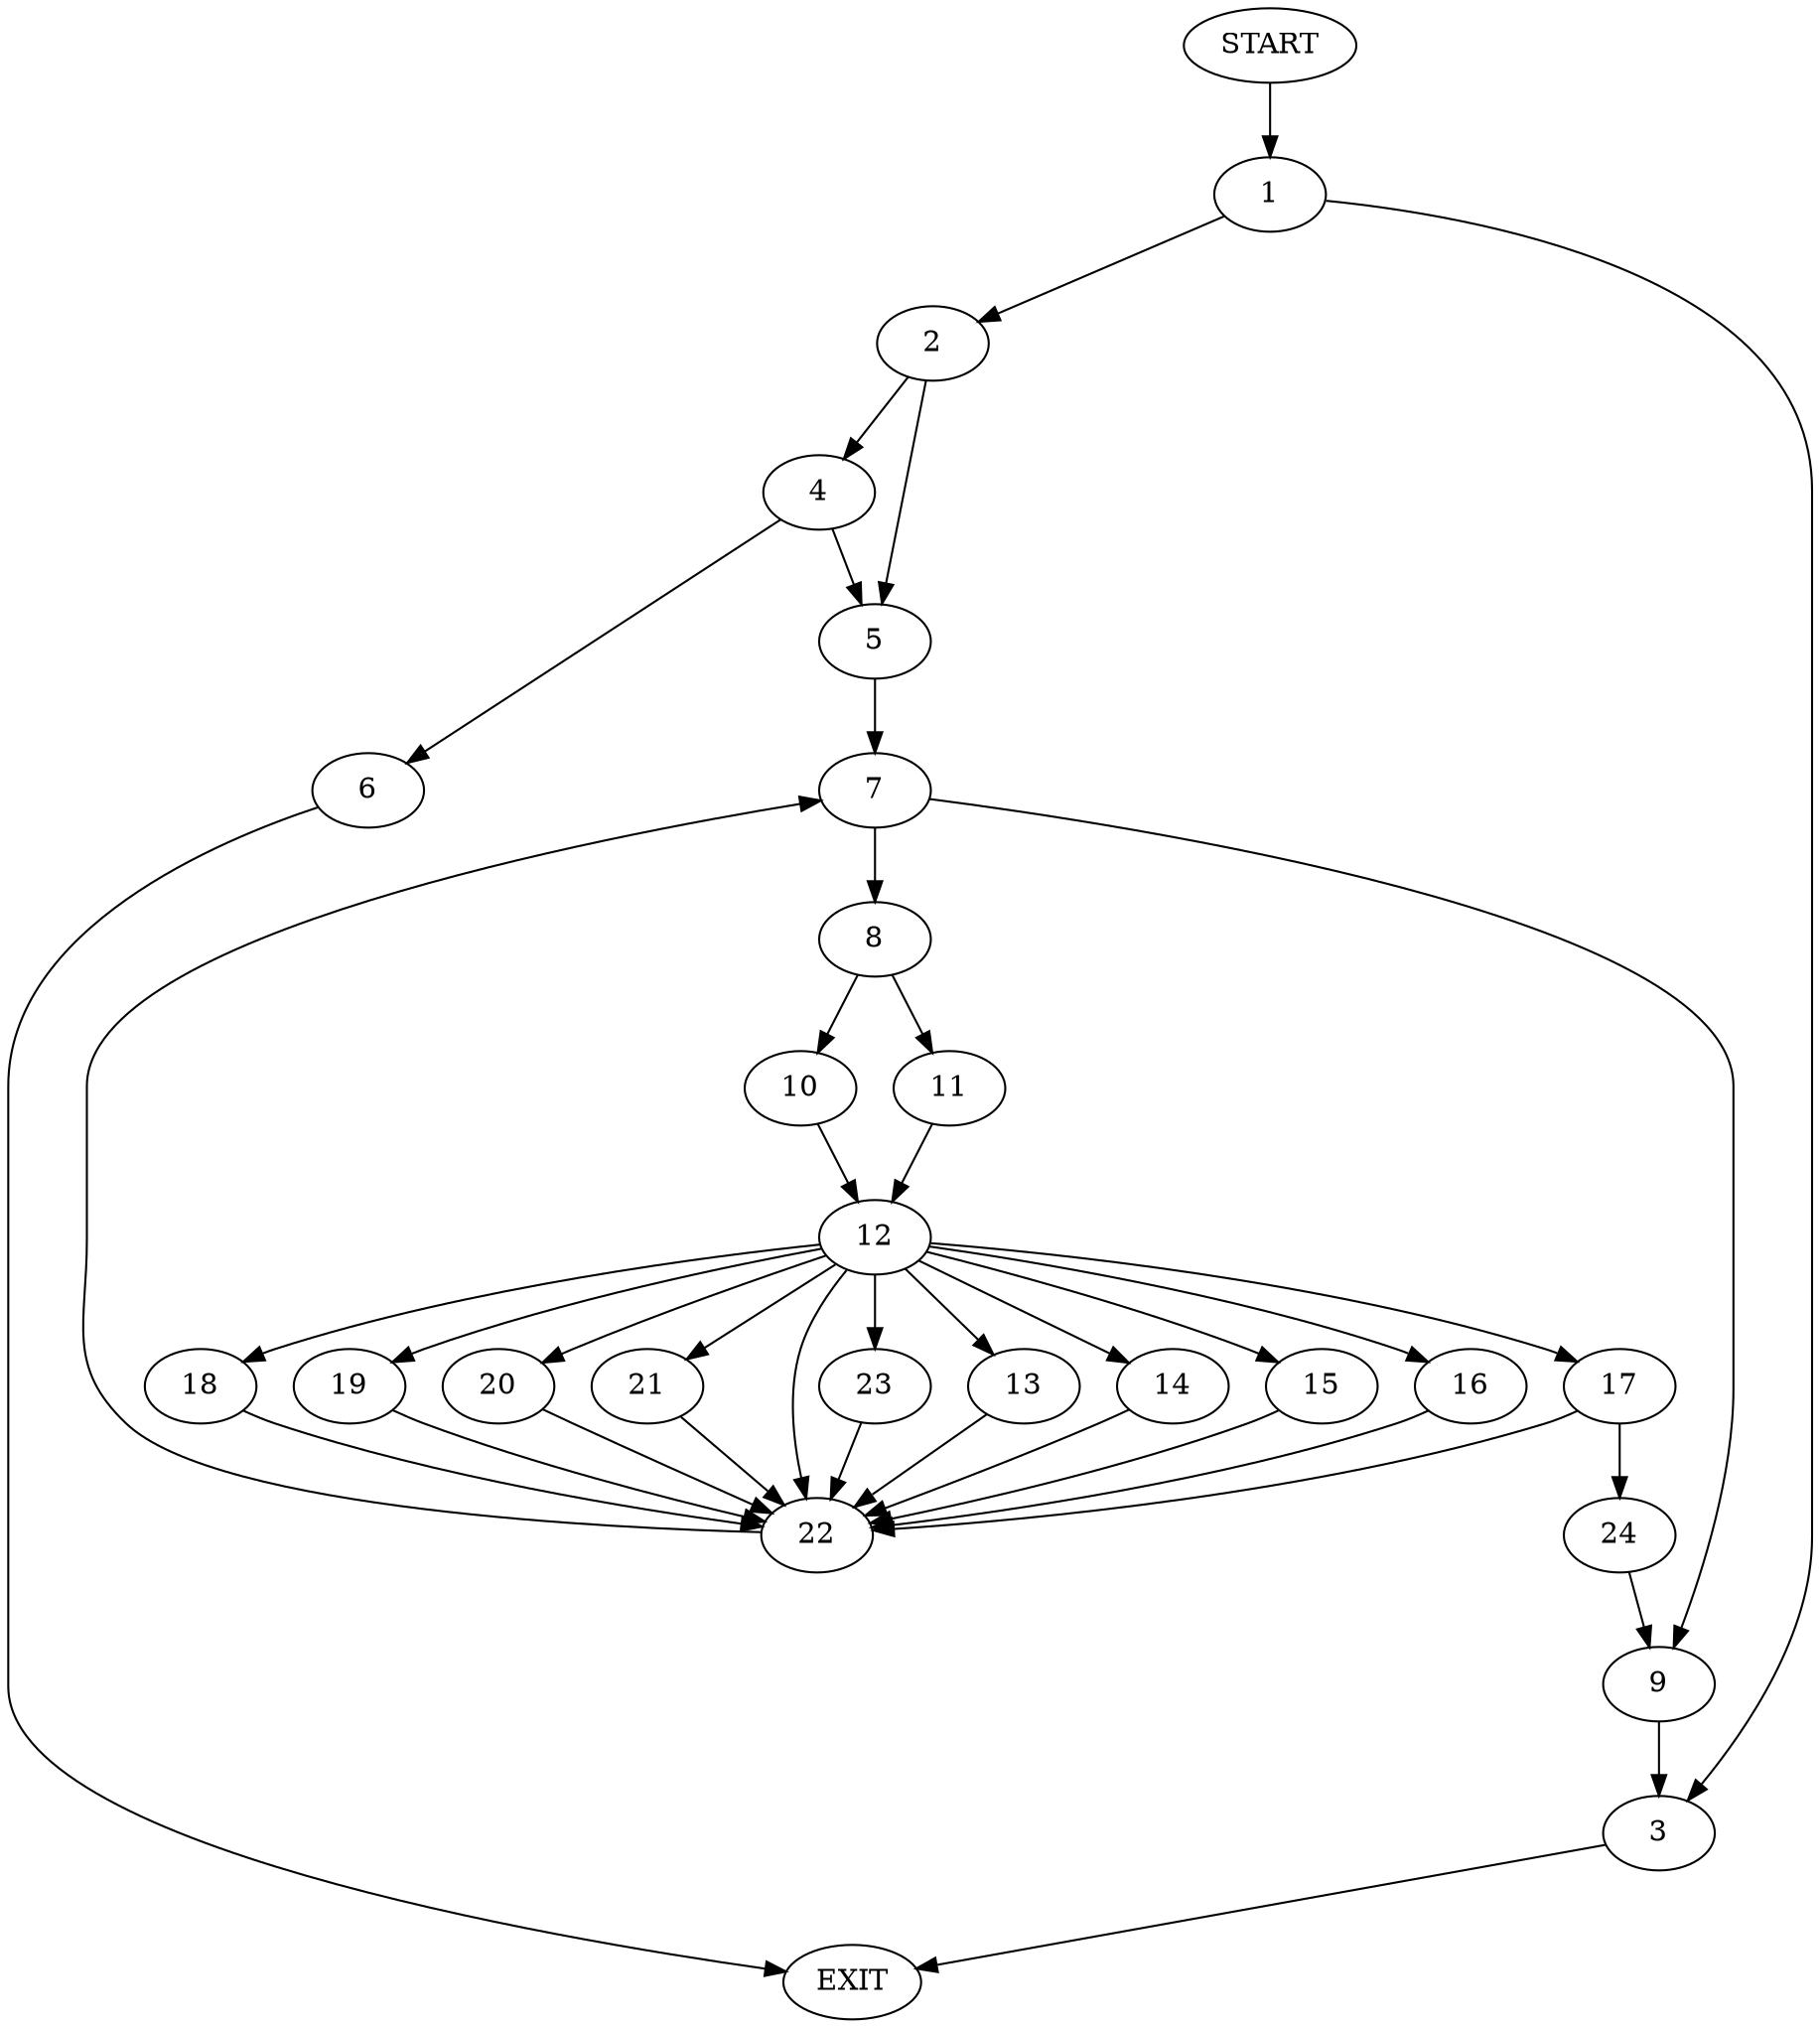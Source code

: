 digraph {
0 [label="START"]
25 [label="EXIT"]
0 -> 1
1 -> 2
1 -> 3
2 -> 4
2 -> 5
3 -> 25
4 -> 6
4 -> 5
5 -> 7
6 -> 25
7 -> 8
7 -> 9
8 -> 10
8 -> 11
9 -> 3
11 -> 12
10 -> 12
12 -> 13
12 -> 14
12 -> 15
12 -> 16
12 -> 17
12 -> 18
12 -> 19
12 -> 20
12 -> 21
12 -> 22
12 -> 23
18 -> 22
20 -> 22
14 -> 22
23 -> 22
16 -> 22
19 -> 22
17 -> 24
17 -> 22
22 -> 7
15 -> 22
13 -> 22
21 -> 22
24 -> 9
}
